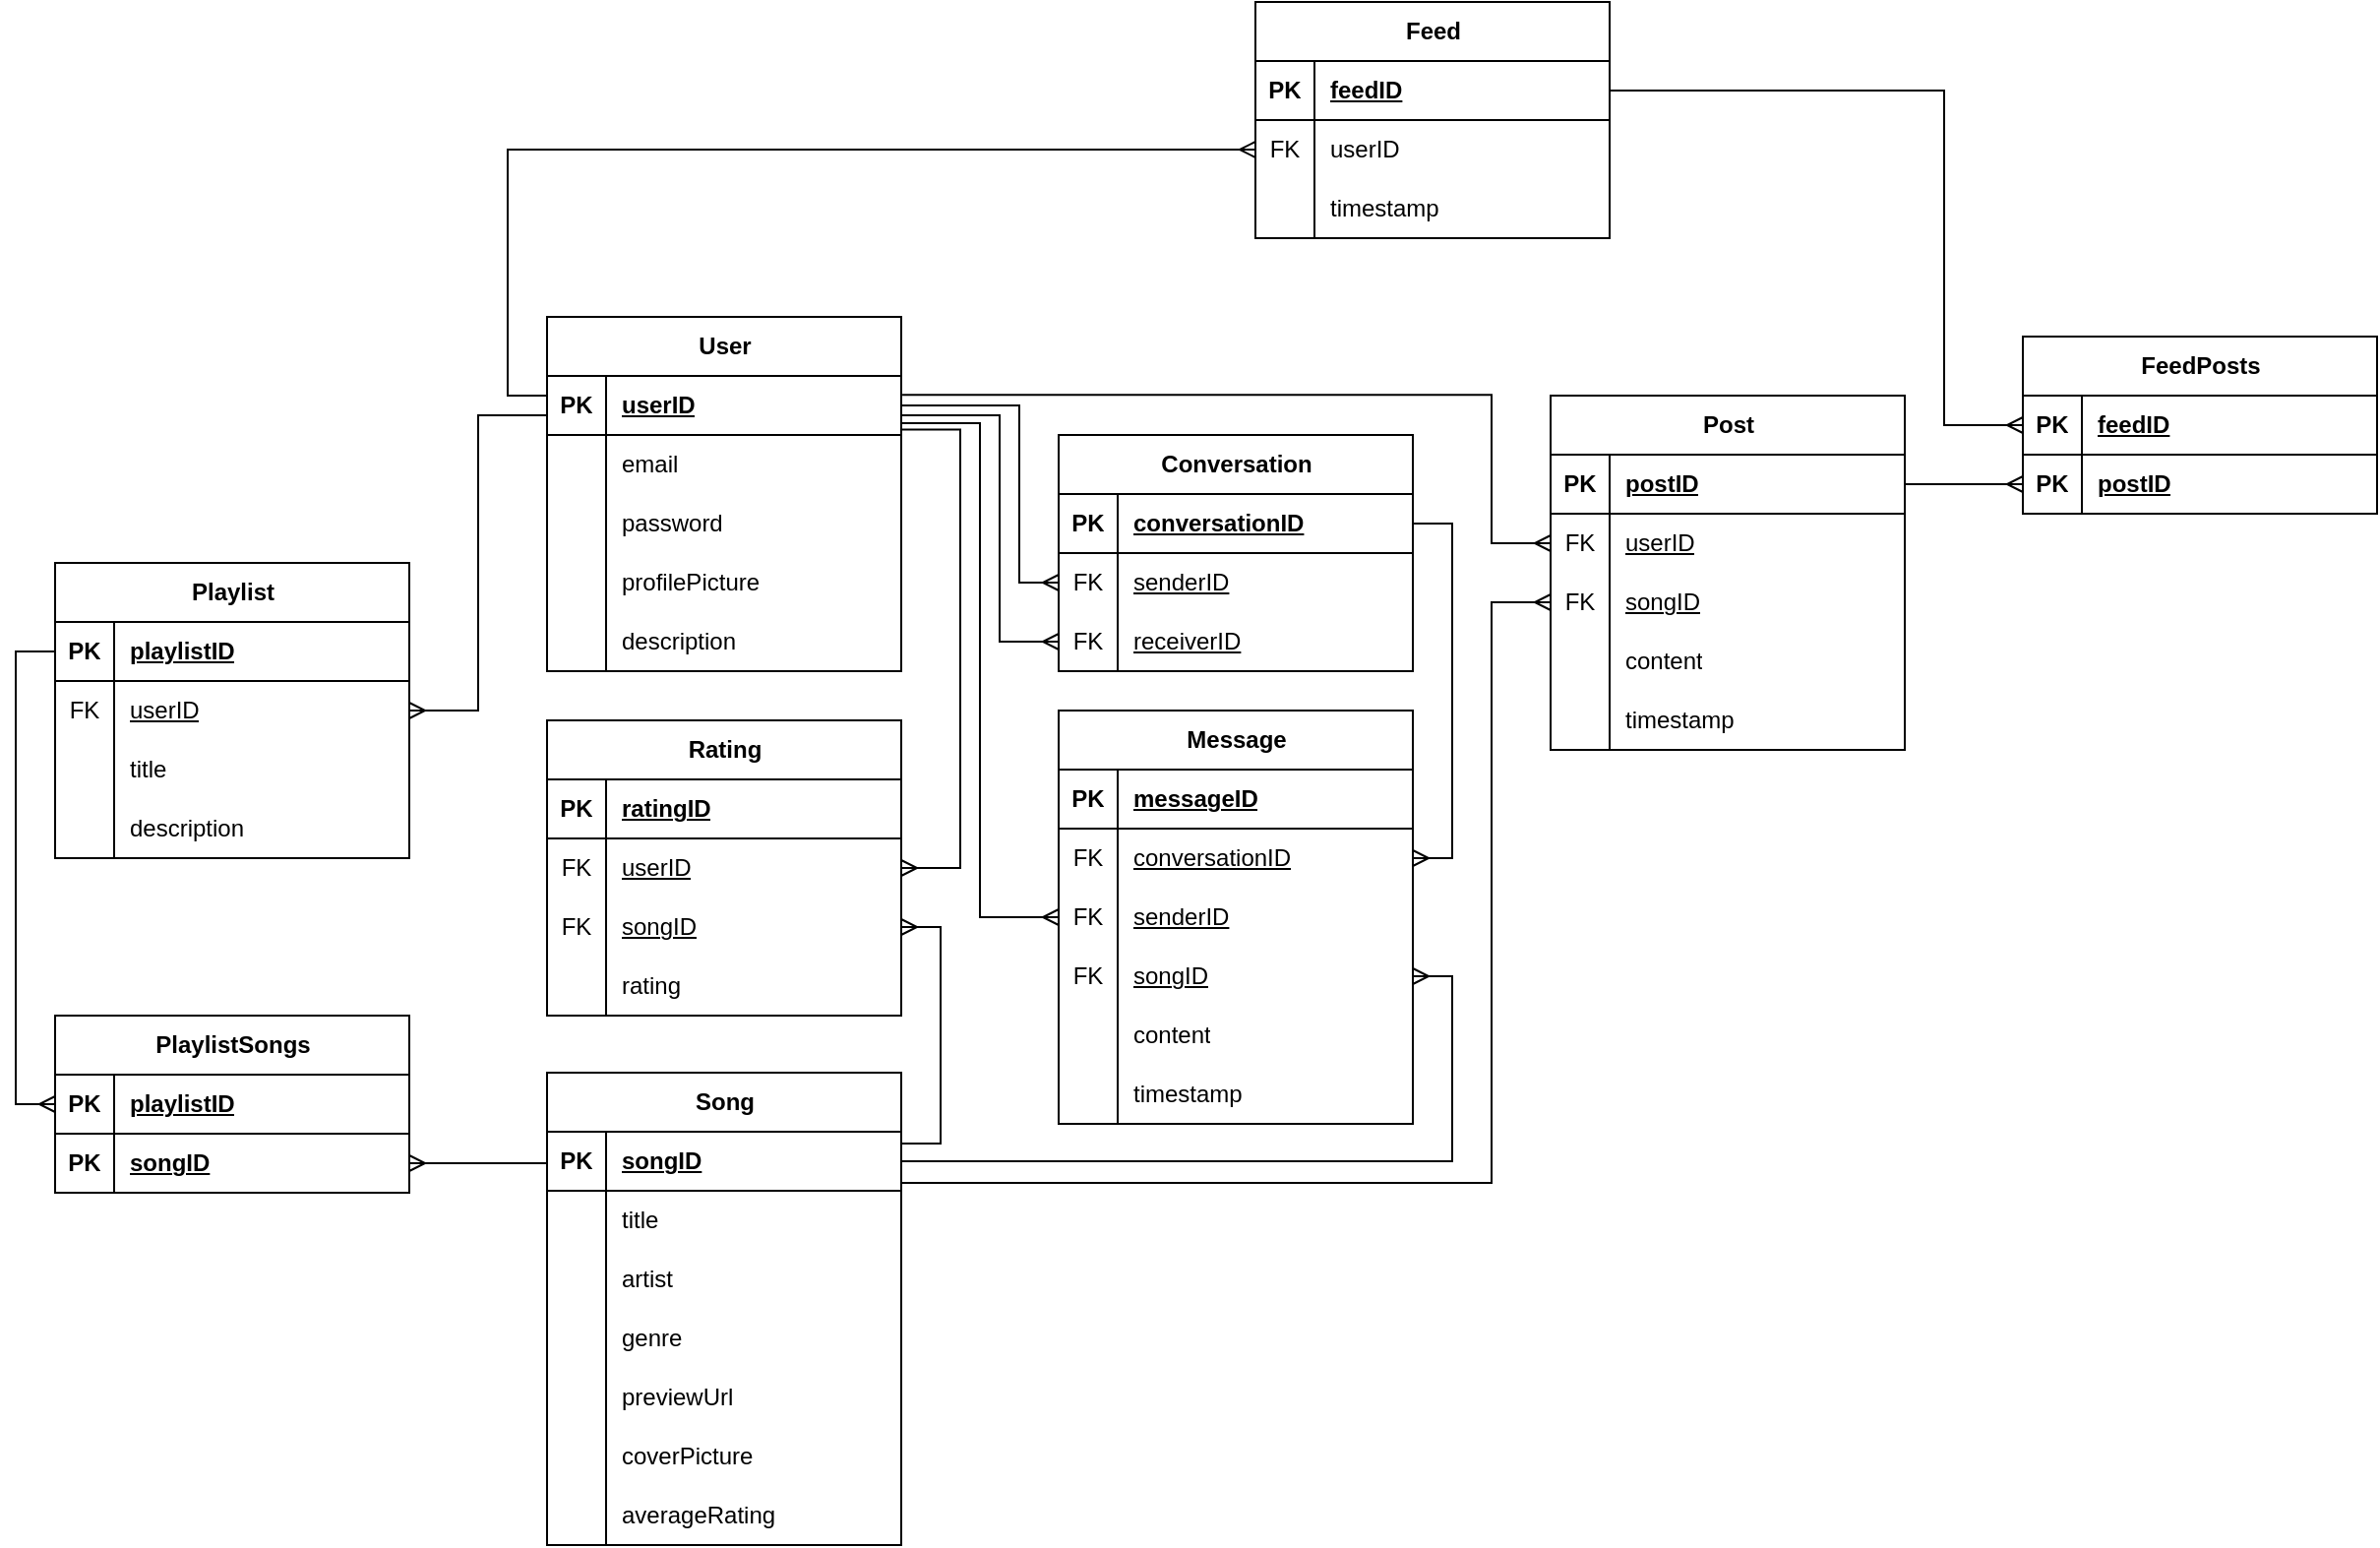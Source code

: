 <mxfile version="24.2.1" type="device">
  <diagram name="Page-1" id="o4tNXzxX4TNL08SmCl93">
    <mxGraphModel dx="1345" dy="673" grid="1" gridSize="10" guides="1" tooltips="1" connect="1" arrows="1" fold="1" page="1" pageScale="1" pageWidth="850" pageHeight="1100" math="0" shadow="0">
      <root>
        <mxCell id="0" />
        <mxCell id="1" parent="0" />
        <mxCell id="e8ItYasATOv-_o5pSSeP-6" value="User" style="shape=table;startSize=30;container=1;collapsible=1;childLayout=tableLayout;fixedRows=1;rowLines=0;fontStyle=1;align=center;resizeLast=1;html=1;" parent="1" vertex="1">
          <mxGeometry x="320" y="230" width="180" height="180" as="geometry" />
        </mxCell>
        <mxCell id="e8ItYasATOv-_o5pSSeP-7" value="" style="shape=tableRow;horizontal=0;startSize=0;swimlaneHead=0;swimlaneBody=0;fillColor=none;collapsible=0;dropTarget=0;points=[[0,0.5],[1,0.5]];portConstraint=eastwest;top=0;left=0;right=0;bottom=1;" parent="e8ItYasATOv-_o5pSSeP-6" vertex="1">
          <mxGeometry y="30" width="180" height="30" as="geometry" />
        </mxCell>
        <mxCell id="e8ItYasATOv-_o5pSSeP-8" value="PK" style="shape=partialRectangle;connectable=0;fillColor=none;top=0;left=0;bottom=0;right=0;fontStyle=1;overflow=hidden;whiteSpace=wrap;html=1;" parent="e8ItYasATOv-_o5pSSeP-7" vertex="1">
          <mxGeometry width="30" height="30" as="geometry">
            <mxRectangle width="30" height="30" as="alternateBounds" />
          </mxGeometry>
        </mxCell>
        <mxCell id="e8ItYasATOv-_o5pSSeP-9" value="userID" style="shape=partialRectangle;connectable=0;fillColor=none;top=0;left=0;bottom=0;right=0;align=left;spacingLeft=6;fontStyle=5;overflow=hidden;whiteSpace=wrap;html=1;" parent="e8ItYasATOv-_o5pSSeP-7" vertex="1">
          <mxGeometry x="30" width="150" height="30" as="geometry">
            <mxRectangle width="150" height="30" as="alternateBounds" />
          </mxGeometry>
        </mxCell>
        <mxCell id="e8ItYasATOv-_o5pSSeP-10" value="" style="shape=tableRow;horizontal=0;startSize=0;swimlaneHead=0;swimlaneBody=0;fillColor=none;collapsible=0;dropTarget=0;points=[[0,0.5],[1,0.5]];portConstraint=eastwest;top=0;left=0;right=0;bottom=0;" parent="e8ItYasATOv-_o5pSSeP-6" vertex="1">
          <mxGeometry y="60" width="180" height="30" as="geometry" />
        </mxCell>
        <mxCell id="e8ItYasATOv-_o5pSSeP-11" value="" style="shape=partialRectangle;connectable=0;fillColor=none;top=0;left=0;bottom=0;right=0;editable=1;overflow=hidden;whiteSpace=wrap;html=1;" parent="e8ItYasATOv-_o5pSSeP-10" vertex="1">
          <mxGeometry width="30" height="30" as="geometry">
            <mxRectangle width="30" height="30" as="alternateBounds" />
          </mxGeometry>
        </mxCell>
        <mxCell id="e8ItYasATOv-_o5pSSeP-12" value="email" style="shape=partialRectangle;connectable=0;fillColor=none;top=0;left=0;bottom=0;right=0;align=left;spacingLeft=6;overflow=hidden;whiteSpace=wrap;html=1;" parent="e8ItYasATOv-_o5pSSeP-10" vertex="1">
          <mxGeometry x="30" width="150" height="30" as="geometry">
            <mxRectangle width="150" height="30" as="alternateBounds" />
          </mxGeometry>
        </mxCell>
        <mxCell id="e8ItYasATOv-_o5pSSeP-13" value="" style="shape=tableRow;horizontal=0;startSize=0;swimlaneHead=0;swimlaneBody=0;fillColor=none;collapsible=0;dropTarget=0;points=[[0,0.5],[1,0.5]];portConstraint=eastwest;top=0;left=0;right=0;bottom=0;" parent="e8ItYasATOv-_o5pSSeP-6" vertex="1">
          <mxGeometry y="90" width="180" height="30" as="geometry" />
        </mxCell>
        <mxCell id="e8ItYasATOv-_o5pSSeP-14" value="" style="shape=partialRectangle;connectable=0;fillColor=none;top=0;left=0;bottom=0;right=0;editable=1;overflow=hidden;whiteSpace=wrap;html=1;" parent="e8ItYasATOv-_o5pSSeP-13" vertex="1">
          <mxGeometry width="30" height="30" as="geometry">
            <mxRectangle width="30" height="30" as="alternateBounds" />
          </mxGeometry>
        </mxCell>
        <mxCell id="e8ItYasATOv-_o5pSSeP-15" value="password" style="shape=partialRectangle;connectable=0;fillColor=none;top=0;left=0;bottom=0;right=0;align=left;spacingLeft=6;overflow=hidden;whiteSpace=wrap;html=1;" parent="e8ItYasATOv-_o5pSSeP-13" vertex="1">
          <mxGeometry x="30" width="150" height="30" as="geometry">
            <mxRectangle width="150" height="30" as="alternateBounds" />
          </mxGeometry>
        </mxCell>
        <mxCell id="e8ItYasATOv-_o5pSSeP-16" value="" style="shape=tableRow;horizontal=0;startSize=0;swimlaneHead=0;swimlaneBody=0;fillColor=none;collapsible=0;dropTarget=0;points=[[0,0.5],[1,0.5]];portConstraint=eastwest;top=0;left=0;right=0;bottom=0;" parent="e8ItYasATOv-_o5pSSeP-6" vertex="1">
          <mxGeometry y="120" width="180" height="30" as="geometry" />
        </mxCell>
        <mxCell id="e8ItYasATOv-_o5pSSeP-17" value="" style="shape=partialRectangle;connectable=0;fillColor=none;top=0;left=0;bottom=0;right=0;editable=1;overflow=hidden;whiteSpace=wrap;html=1;" parent="e8ItYasATOv-_o5pSSeP-16" vertex="1">
          <mxGeometry width="30" height="30" as="geometry">
            <mxRectangle width="30" height="30" as="alternateBounds" />
          </mxGeometry>
        </mxCell>
        <mxCell id="e8ItYasATOv-_o5pSSeP-18" value="profilePicture" style="shape=partialRectangle;connectable=0;fillColor=none;top=0;left=0;bottom=0;right=0;align=left;spacingLeft=6;overflow=hidden;whiteSpace=wrap;html=1;" parent="e8ItYasATOv-_o5pSSeP-16" vertex="1">
          <mxGeometry x="30" width="150" height="30" as="geometry">
            <mxRectangle width="150" height="30" as="alternateBounds" />
          </mxGeometry>
        </mxCell>
        <mxCell id="e8ItYasATOv-_o5pSSeP-21" style="shape=tableRow;horizontal=0;startSize=0;swimlaneHead=0;swimlaneBody=0;fillColor=none;collapsible=0;dropTarget=0;points=[[0,0.5],[1,0.5]];portConstraint=eastwest;top=0;left=0;right=0;bottom=0;" parent="e8ItYasATOv-_o5pSSeP-6" vertex="1">
          <mxGeometry y="150" width="180" height="30" as="geometry" />
        </mxCell>
        <mxCell id="e8ItYasATOv-_o5pSSeP-22" style="shape=partialRectangle;connectable=0;fillColor=none;top=0;left=0;bottom=0;right=0;editable=1;overflow=hidden;whiteSpace=wrap;html=1;" parent="e8ItYasATOv-_o5pSSeP-21" vertex="1">
          <mxGeometry width="30" height="30" as="geometry">
            <mxRectangle width="30" height="30" as="alternateBounds" />
          </mxGeometry>
        </mxCell>
        <mxCell id="e8ItYasATOv-_o5pSSeP-23" value="description" style="shape=partialRectangle;connectable=0;fillColor=none;top=0;left=0;bottom=0;right=0;align=left;spacingLeft=6;overflow=hidden;whiteSpace=wrap;html=1;" parent="e8ItYasATOv-_o5pSSeP-21" vertex="1">
          <mxGeometry x="30" width="150" height="30" as="geometry">
            <mxRectangle width="150" height="30" as="alternateBounds" />
          </mxGeometry>
        </mxCell>
        <mxCell id="e8ItYasATOv-_o5pSSeP-46" value="Post" style="shape=table;startSize=30;container=1;collapsible=1;childLayout=tableLayout;fixedRows=1;rowLines=0;fontStyle=1;align=center;resizeLast=1;html=1;" parent="1" vertex="1">
          <mxGeometry x="830" y="270" width="180" height="180" as="geometry" />
        </mxCell>
        <mxCell id="e8ItYasATOv-_o5pSSeP-47" value="" style="shape=tableRow;horizontal=0;startSize=0;swimlaneHead=0;swimlaneBody=0;fillColor=none;collapsible=0;dropTarget=0;points=[[0,0.5],[1,0.5]];portConstraint=eastwest;top=0;left=0;right=0;bottom=1;" parent="e8ItYasATOv-_o5pSSeP-46" vertex="1">
          <mxGeometry y="30" width="180" height="30" as="geometry" />
        </mxCell>
        <mxCell id="e8ItYasATOv-_o5pSSeP-48" value="PK" style="shape=partialRectangle;connectable=0;fillColor=none;top=0;left=0;bottom=0;right=0;fontStyle=1;overflow=hidden;whiteSpace=wrap;html=1;" parent="e8ItYasATOv-_o5pSSeP-47" vertex="1">
          <mxGeometry width="30" height="30" as="geometry">
            <mxRectangle width="30" height="30" as="alternateBounds" />
          </mxGeometry>
        </mxCell>
        <mxCell id="e8ItYasATOv-_o5pSSeP-49" value="postID" style="shape=partialRectangle;connectable=0;fillColor=none;top=0;left=0;bottom=0;right=0;align=left;spacingLeft=6;fontStyle=5;overflow=hidden;whiteSpace=wrap;html=1;" parent="e8ItYasATOv-_o5pSSeP-47" vertex="1">
          <mxGeometry x="30" width="150" height="30" as="geometry">
            <mxRectangle width="150" height="30" as="alternateBounds" />
          </mxGeometry>
        </mxCell>
        <mxCell id="e8ItYasATOv-_o5pSSeP-50" value="" style="shape=tableRow;horizontal=0;startSize=0;swimlaneHead=0;swimlaneBody=0;fillColor=none;collapsible=0;dropTarget=0;points=[[0,0.5],[1,0.5]];portConstraint=eastwest;top=0;left=0;right=0;bottom=0;" parent="e8ItYasATOv-_o5pSSeP-46" vertex="1">
          <mxGeometry y="60" width="180" height="30" as="geometry" />
        </mxCell>
        <mxCell id="e8ItYasATOv-_o5pSSeP-51" value="FK" style="shape=partialRectangle;connectable=0;fillColor=none;top=0;left=0;bottom=0;right=0;editable=1;overflow=hidden;whiteSpace=wrap;html=1;" parent="e8ItYasATOv-_o5pSSeP-50" vertex="1">
          <mxGeometry width="30" height="30" as="geometry">
            <mxRectangle width="30" height="30" as="alternateBounds" />
          </mxGeometry>
        </mxCell>
        <mxCell id="e8ItYasATOv-_o5pSSeP-52" value="&lt;u&gt;userID&lt;/u&gt;" style="shape=partialRectangle;connectable=0;fillColor=none;top=0;left=0;bottom=0;right=0;align=left;spacingLeft=6;overflow=hidden;whiteSpace=wrap;html=1;" parent="e8ItYasATOv-_o5pSSeP-50" vertex="1">
          <mxGeometry x="30" width="150" height="30" as="geometry">
            <mxRectangle width="150" height="30" as="alternateBounds" />
          </mxGeometry>
        </mxCell>
        <mxCell id="e8ItYasATOv-_o5pSSeP-56" value="" style="shape=tableRow;horizontal=0;startSize=0;swimlaneHead=0;swimlaneBody=0;fillColor=none;collapsible=0;dropTarget=0;points=[[0,0.5],[1,0.5]];portConstraint=eastwest;top=0;left=0;right=0;bottom=0;" parent="e8ItYasATOv-_o5pSSeP-46" vertex="1">
          <mxGeometry y="90" width="180" height="30" as="geometry" />
        </mxCell>
        <mxCell id="e8ItYasATOv-_o5pSSeP-57" value="FK" style="shape=partialRectangle;connectable=0;fillColor=none;top=0;left=0;bottom=0;right=0;editable=1;overflow=hidden;whiteSpace=wrap;html=1;" parent="e8ItYasATOv-_o5pSSeP-56" vertex="1">
          <mxGeometry width="30" height="30" as="geometry">
            <mxRectangle width="30" height="30" as="alternateBounds" />
          </mxGeometry>
        </mxCell>
        <mxCell id="e8ItYasATOv-_o5pSSeP-58" value="&lt;u&gt;songID&lt;/u&gt;" style="shape=partialRectangle;connectable=0;fillColor=none;top=0;left=0;bottom=0;right=0;align=left;spacingLeft=6;overflow=hidden;whiteSpace=wrap;html=1;" parent="e8ItYasATOv-_o5pSSeP-56" vertex="1">
          <mxGeometry x="30" width="150" height="30" as="geometry">
            <mxRectangle width="150" height="30" as="alternateBounds" />
          </mxGeometry>
        </mxCell>
        <mxCell id="e8ItYasATOv-_o5pSSeP-53" value="" style="shape=tableRow;horizontal=0;startSize=0;swimlaneHead=0;swimlaneBody=0;fillColor=none;collapsible=0;dropTarget=0;points=[[0,0.5],[1,0.5]];portConstraint=eastwest;top=0;left=0;right=0;bottom=0;" parent="e8ItYasATOv-_o5pSSeP-46" vertex="1">
          <mxGeometry y="120" width="180" height="30" as="geometry" />
        </mxCell>
        <mxCell id="e8ItYasATOv-_o5pSSeP-54" value="" style="shape=partialRectangle;connectable=0;fillColor=none;top=0;left=0;bottom=0;right=0;editable=1;overflow=hidden;whiteSpace=wrap;html=1;" parent="e8ItYasATOv-_o5pSSeP-53" vertex="1">
          <mxGeometry width="30" height="30" as="geometry">
            <mxRectangle width="30" height="30" as="alternateBounds" />
          </mxGeometry>
        </mxCell>
        <mxCell id="e8ItYasATOv-_o5pSSeP-55" value="content" style="shape=partialRectangle;connectable=0;fillColor=none;top=0;left=0;bottom=0;right=0;align=left;spacingLeft=6;overflow=hidden;whiteSpace=wrap;html=1;" parent="e8ItYasATOv-_o5pSSeP-53" vertex="1">
          <mxGeometry x="30" width="150" height="30" as="geometry">
            <mxRectangle width="150" height="30" as="alternateBounds" />
          </mxGeometry>
        </mxCell>
        <mxCell id="e8ItYasATOv-_o5pSSeP-59" style="shape=tableRow;horizontal=0;startSize=0;swimlaneHead=0;swimlaneBody=0;fillColor=none;collapsible=0;dropTarget=0;points=[[0,0.5],[1,0.5]];portConstraint=eastwest;top=0;left=0;right=0;bottom=0;" parent="e8ItYasATOv-_o5pSSeP-46" vertex="1">
          <mxGeometry y="150" width="180" height="30" as="geometry" />
        </mxCell>
        <mxCell id="e8ItYasATOv-_o5pSSeP-60" style="shape=partialRectangle;connectable=0;fillColor=none;top=0;left=0;bottom=0;right=0;editable=1;overflow=hidden;whiteSpace=wrap;html=1;" parent="e8ItYasATOv-_o5pSSeP-59" vertex="1">
          <mxGeometry width="30" height="30" as="geometry">
            <mxRectangle width="30" height="30" as="alternateBounds" />
          </mxGeometry>
        </mxCell>
        <mxCell id="e8ItYasATOv-_o5pSSeP-61" value="timestamp" style="shape=partialRectangle;connectable=0;fillColor=none;top=0;left=0;bottom=0;right=0;align=left;spacingLeft=6;overflow=hidden;whiteSpace=wrap;html=1;" parent="e8ItYasATOv-_o5pSSeP-59" vertex="1">
          <mxGeometry x="30" width="150" height="30" as="geometry">
            <mxRectangle width="150" height="30" as="alternateBounds" />
          </mxGeometry>
        </mxCell>
        <mxCell id="e8ItYasATOv-_o5pSSeP-65" value="Song" style="shape=table;startSize=30;container=1;collapsible=1;childLayout=tableLayout;fixedRows=1;rowLines=0;fontStyle=1;align=center;resizeLast=1;html=1;" parent="1" vertex="1">
          <mxGeometry x="320" y="614" width="180" height="240" as="geometry" />
        </mxCell>
        <mxCell id="e8ItYasATOv-_o5pSSeP-66" value="" style="shape=tableRow;horizontal=0;startSize=0;swimlaneHead=0;swimlaneBody=0;fillColor=none;collapsible=0;dropTarget=0;points=[[0,0.5],[1,0.5]];portConstraint=eastwest;top=0;left=0;right=0;bottom=1;" parent="e8ItYasATOv-_o5pSSeP-65" vertex="1">
          <mxGeometry y="30" width="180" height="30" as="geometry" />
        </mxCell>
        <mxCell id="e8ItYasATOv-_o5pSSeP-67" value="PK" style="shape=partialRectangle;connectable=0;fillColor=none;top=0;left=0;bottom=0;right=0;fontStyle=1;overflow=hidden;whiteSpace=wrap;html=1;" parent="e8ItYasATOv-_o5pSSeP-66" vertex="1">
          <mxGeometry width="30" height="30" as="geometry">
            <mxRectangle width="30" height="30" as="alternateBounds" />
          </mxGeometry>
        </mxCell>
        <mxCell id="e8ItYasATOv-_o5pSSeP-68" value="songID" style="shape=partialRectangle;connectable=0;fillColor=none;top=0;left=0;bottom=0;right=0;align=left;spacingLeft=6;fontStyle=5;overflow=hidden;whiteSpace=wrap;html=1;" parent="e8ItYasATOv-_o5pSSeP-66" vertex="1">
          <mxGeometry x="30" width="150" height="30" as="geometry">
            <mxRectangle width="150" height="30" as="alternateBounds" />
          </mxGeometry>
        </mxCell>
        <mxCell id="e8ItYasATOv-_o5pSSeP-72" value="" style="shape=tableRow;horizontal=0;startSize=0;swimlaneHead=0;swimlaneBody=0;fillColor=none;collapsible=0;dropTarget=0;points=[[0,0.5],[1,0.5]];portConstraint=eastwest;top=0;left=0;right=0;bottom=0;" parent="e8ItYasATOv-_o5pSSeP-65" vertex="1">
          <mxGeometry y="60" width="180" height="30" as="geometry" />
        </mxCell>
        <mxCell id="e8ItYasATOv-_o5pSSeP-73" value="" style="shape=partialRectangle;connectable=0;fillColor=none;top=0;left=0;bottom=0;right=0;editable=1;overflow=hidden;whiteSpace=wrap;html=1;" parent="e8ItYasATOv-_o5pSSeP-72" vertex="1">
          <mxGeometry width="30" height="30" as="geometry">
            <mxRectangle width="30" height="30" as="alternateBounds" />
          </mxGeometry>
        </mxCell>
        <mxCell id="e8ItYasATOv-_o5pSSeP-74" value="title" style="shape=partialRectangle;connectable=0;fillColor=none;top=0;left=0;bottom=0;right=0;align=left;spacingLeft=6;overflow=hidden;whiteSpace=wrap;html=1;" parent="e8ItYasATOv-_o5pSSeP-72" vertex="1">
          <mxGeometry x="30" width="150" height="30" as="geometry">
            <mxRectangle width="150" height="30" as="alternateBounds" />
          </mxGeometry>
        </mxCell>
        <mxCell id="e8ItYasATOv-_o5pSSeP-75" value="" style="shape=tableRow;horizontal=0;startSize=0;swimlaneHead=0;swimlaneBody=0;fillColor=none;collapsible=0;dropTarget=0;points=[[0,0.5],[1,0.5]];portConstraint=eastwest;top=0;left=0;right=0;bottom=0;" parent="e8ItYasATOv-_o5pSSeP-65" vertex="1">
          <mxGeometry y="90" width="180" height="30" as="geometry" />
        </mxCell>
        <mxCell id="e8ItYasATOv-_o5pSSeP-76" value="" style="shape=partialRectangle;connectable=0;fillColor=none;top=0;left=0;bottom=0;right=0;editable=1;overflow=hidden;whiteSpace=wrap;html=1;" parent="e8ItYasATOv-_o5pSSeP-75" vertex="1">
          <mxGeometry width="30" height="30" as="geometry">
            <mxRectangle width="30" height="30" as="alternateBounds" />
          </mxGeometry>
        </mxCell>
        <mxCell id="e8ItYasATOv-_o5pSSeP-77" value="artist" style="shape=partialRectangle;connectable=0;fillColor=none;top=0;left=0;bottom=0;right=0;align=left;spacingLeft=6;overflow=hidden;whiteSpace=wrap;html=1;" parent="e8ItYasATOv-_o5pSSeP-75" vertex="1">
          <mxGeometry x="30" width="150" height="30" as="geometry">
            <mxRectangle width="150" height="30" as="alternateBounds" />
          </mxGeometry>
        </mxCell>
        <mxCell id="e8ItYasATOv-_o5pSSeP-78" style="shape=tableRow;horizontal=0;startSize=0;swimlaneHead=0;swimlaneBody=0;fillColor=none;collapsible=0;dropTarget=0;points=[[0,0.5],[1,0.5]];portConstraint=eastwest;top=0;left=0;right=0;bottom=0;" parent="e8ItYasATOv-_o5pSSeP-65" vertex="1">
          <mxGeometry y="120" width="180" height="30" as="geometry" />
        </mxCell>
        <mxCell id="e8ItYasATOv-_o5pSSeP-79" style="shape=partialRectangle;connectable=0;fillColor=none;top=0;left=0;bottom=0;right=0;editable=1;overflow=hidden;whiteSpace=wrap;html=1;" parent="e8ItYasATOv-_o5pSSeP-78" vertex="1">
          <mxGeometry width="30" height="30" as="geometry">
            <mxRectangle width="30" height="30" as="alternateBounds" />
          </mxGeometry>
        </mxCell>
        <mxCell id="e8ItYasATOv-_o5pSSeP-80" value="genre" style="shape=partialRectangle;connectable=0;fillColor=none;top=0;left=0;bottom=0;right=0;align=left;spacingLeft=6;overflow=hidden;whiteSpace=wrap;html=1;" parent="e8ItYasATOv-_o5pSSeP-78" vertex="1">
          <mxGeometry x="30" width="150" height="30" as="geometry">
            <mxRectangle width="150" height="30" as="alternateBounds" />
          </mxGeometry>
        </mxCell>
        <mxCell id="e8ItYasATOv-_o5pSSeP-84" style="shape=tableRow;horizontal=0;startSize=0;swimlaneHead=0;swimlaneBody=0;fillColor=none;collapsible=0;dropTarget=0;points=[[0,0.5],[1,0.5]];portConstraint=eastwest;top=0;left=0;right=0;bottom=0;" parent="e8ItYasATOv-_o5pSSeP-65" vertex="1">
          <mxGeometry y="150" width="180" height="30" as="geometry" />
        </mxCell>
        <mxCell id="e8ItYasATOv-_o5pSSeP-85" style="shape=partialRectangle;connectable=0;fillColor=none;top=0;left=0;bottom=0;right=0;editable=1;overflow=hidden;whiteSpace=wrap;html=1;" parent="e8ItYasATOv-_o5pSSeP-84" vertex="1">
          <mxGeometry width="30" height="30" as="geometry">
            <mxRectangle width="30" height="30" as="alternateBounds" />
          </mxGeometry>
        </mxCell>
        <mxCell id="e8ItYasATOv-_o5pSSeP-86" value="previewUrl" style="shape=partialRectangle;connectable=0;fillColor=none;top=0;left=0;bottom=0;right=0;align=left;spacingLeft=6;overflow=hidden;whiteSpace=wrap;html=1;" parent="e8ItYasATOv-_o5pSSeP-84" vertex="1">
          <mxGeometry x="30" width="150" height="30" as="geometry">
            <mxRectangle width="150" height="30" as="alternateBounds" />
          </mxGeometry>
        </mxCell>
        <mxCell id="e8ItYasATOv-_o5pSSeP-81" style="shape=tableRow;horizontal=0;startSize=0;swimlaneHead=0;swimlaneBody=0;fillColor=none;collapsible=0;dropTarget=0;points=[[0,0.5],[1,0.5]];portConstraint=eastwest;top=0;left=0;right=0;bottom=0;" parent="e8ItYasATOv-_o5pSSeP-65" vertex="1">
          <mxGeometry y="180" width="180" height="30" as="geometry" />
        </mxCell>
        <mxCell id="e8ItYasATOv-_o5pSSeP-82" style="shape=partialRectangle;connectable=0;fillColor=none;top=0;left=0;bottom=0;right=0;editable=1;overflow=hidden;whiteSpace=wrap;html=1;" parent="e8ItYasATOv-_o5pSSeP-81" vertex="1">
          <mxGeometry width="30" height="30" as="geometry">
            <mxRectangle width="30" height="30" as="alternateBounds" />
          </mxGeometry>
        </mxCell>
        <mxCell id="e8ItYasATOv-_o5pSSeP-83" value="coverPicture" style="shape=partialRectangle;connectable=0;fillColor=none;top=0;left=0;bottom=0;right=0;align=left;spacingLeft=6;overflow=hidden;whiteSpace=wrap;html=1;" parent="e8ItYasATOv-_o5pSSeP-81" vertex="1">
          <mxGeometry x="30" width="150" height="30" as="geometry">
            <mxRectangle width="150" height="30" as="alternateBounds" />
          </mxGeometry>
        </mxCell>
        <mxCell id="e8ItYasATOv-_o5pSSeP-69" value="" style="shape=tableRow;horizontal=0;startSize=0;swimlaneHead=0;swimlaneBody=0;fillColor=none;collapsible=0;dropTarget=0;points=[[0,0.5],[1,0.5]];portConstraint=eastwest;top=0;left=0;right=0;bottom=0;" parent="e8ItYasATOv-_o5pSSeP-65" vertex="1">
          <mxGeometry y="210" width="180" height="30" as="geometry" />
        </mxCell>
        <mxCell id="e8ItYasATOv-_o5pSSeP-70" value="" style="shape=partialRectangle;connectable=0;fillColor=none;top=0;left=0;bottom=0;right=0;editable=1;overflow=hidden;whiteSpace=wrap;html=1;" parent="e8ItYasATOv-_o5pSSeP-69" vertex="1">
          <mxGeometry width="30" height="30" as="geometry">
            <mxRectangle width="30" height="30" as="alternateBounds" />
          </mxGeometry>
        </mxCell>
        <mxCell id="e8ItYasATOv-_o5pSSeP-71" value="averageRating" style="shape=partialRectangle;connectable=0;fillColor=none;top=0;left=0;bottom=0;right=0;align=left;spacingLeft=6;overflow=hidden;whiteSpace=wrap;html=1;" parent="e8ItYasATOv-_o5pSSeP-69" vertex="1">
          <mxGeometry x="30" width="150" height="30" as="geometry">
            <mxRectangle width="150" height="30" as="alternateBounds" />
          </mxGeometry>
        </mxCell>
        <mxCell id="e8ItYasATOv-_o5pSSeP-87" value="Rating" style="shape=table;startSize=30;container=1;collapsible=1;childLayout=tableLayout;fixedRows=1;rowLines=0;fontStyle=1;align=center;resizeLast=1;html=1;" parent="1" vertex="1">
          <mxGeometry x="320" y="435" width="180" height="150" as="geometry" />
        </mxCell>
        <mxCell id="e8ItYasATOv-_o5pSSeP-88" value="" style="shape=tableRow;horizontal=0;startSize=0;swimlaneHead=0;swimlaneBody=0;fillColor=none;collapsible=0;dropTarget=0;points=[[0,0.5],[1,0.5]];portConstraint=eastwest;top=0;left=0;right=0;bottom=1;" parent="e8ItYasATOv-_o5pSSeP-87" vertex="1">
          <mxGeometry y="30" width="180" height="30" as="geometry" />
        </mxCell>
        <mxCell id="e8ItYasATOv-_o5pSSeP-89" value="PK" style="shape=partialRectangle;connectable=0;fillColor=none;top=0;left=0;bottom=0;right=0;fontStyle=1;overflow=hidden;whiteSpace=wrap;html=1;" parent="e8ItYasATOv-_o5pSSeP-88" vertex="1">
          <mxGeometry width="30" height="30" as="geometry">
            <mxRectangle width="30" height="30" as="alternateBounds" />
          </mxGeometry>
        </mxCell>
        <mxCell id="e8ItYasATOv-_o5pSSeP-90" value="ratingID" style="shape=partialRectangle;connectable=0;fillColor=none;top=0;left=0;bottom=0;right=0;align=left;spacingLeft=6;fontStyle=5;overflow=hidden;whiteSpace=wrap;html=1;" parent="e8ItYasATOv-_o5pSSeP-88" vertex="1">
          <mxGeometry x="30" width="150" height="30" as="geometry">
            <mxRectangle width="150" height="30" as="alternateBounds" />
          </mxGeometry>
        </mxCell>
        <mxCell id="e8ItYasATOv-_o5pSSeP-91" value="" style="shape=tableRow;horizontal=0;startSize=0;swimlaneHead=0;swimlaneBody=0;fillColor=none;collapsible=0;dropTarget=0;points=[[0,0.5],[1,0.5]];portConstraint=eastwest;top=0;left=0;right=0;bottom=0;" parent="e8ItYasATOv-_o5pSSeP-87" vertex="1">
          <mxGeometry y="60" width="180" height="30" as="geometry" />
        </mxCell>
        <mxCell id="e8ItYasATOv-_o5pSSeP-92" value="FK" style="shape=partialRectangle;connectable=0;fillColor=none;top=0;left=0;bottom=0;right=0;editable=1;overflow=hidden;whiteSpace=wrap;html=1;" parent="e8ItYasATOv-_o5pSSeP-91" vertex="1">
          <mxGeometry width="30" height="30" as="geometry">
            <mxRectangle width="30" height="30" as="alternateBounds" />
          </mxGeometry>
        </mxCell>
        <mxCell id="e8ItYasATOv-_o5pSSeP-93" value="&lt;u&gt;userID&lt;/u&gt;" style="shape=partialRectangle;connectable=0;fillColor=none;top=0;left=0;bottom=0;right=0;align=left;spacingLeft=6;overflow=hidden;whiteSpace=wrap;html=1;" parent="e8ItYasATOv-_o5pSSeP-91" vertex="1">
          <mxGeometry x="30" width="150" height="30" as="geometry">
            <mxRectangle width="150" height="30" as="alternateBounds" />
          </mxGeometry>
        </mxCell>
        <mxCell id="e8ItYasATOv-_o5pSSeP-94" value="" style="shape=tableRow;horizontal=0;startSize=0;swimlaneHead=0;swimlaneBody=0;fillColor=none;collapsible=0;dropTarget=0;points=[[0,0.5],[1,0.5]];portConstraint=eastwest;top=0;left=0;right=0;bottom=0;" parent="e8ItYasATOv-_o5pSSeP-87" vertex="1">
          <mxGeometry y="90" width="180" height="30" as="geometry" />
        </mxCell>
        <mxCell id="e8ItYasATOv-_o5pSSeP-95" value="FK" style="shape=partialRectangle;connectable=0;fillColor=none;top=0;left=0;bottom=0;right=0;editable=1;overflow=hidden;whiteSpace=wrap;html=1;" parent="e8ItYasATOv-_o5pSSeP-94" vertex="1">
          <mxGeometry width="30" height="30" as="geometry">
            <mxRectangle width="30" height="30" as="alternateBounds" />
          </mxGeometry>
        </mxCell>
        <mxCell id="e8ItYasATOv-_o5pSSeP-96" value="&lt;u&gt;songID&lt;/u&gt;" style="shape=partialRectangle;connectable=0;fillColor=none;top=0;left=0;bottom=0;right=0;align=left;spacingLeft=6;overflow=hidden;whiteSpace=wrap;html=1;" parent="e8ItYasATOv-_o5pSSeP-94" vertex="1">
          <mxGeometry x="30" width="150" height="30" as="geometry">
            <mxRectangle width="150" height="30" as="alternateBounds" />
          </mxGeometry>
        </mxCell>
        <mxCell id="e8ItYasATOv-_o5pSSeP-97" value="" style="shape=tableRow;horizontal=0;startSize=0;swimlaneHead=0;swimlaneBody=0;fillColor=none;collapsible=0;dropTarget=0;points=[[0,0.5],[1,0.5]];portConstraint=eastwest;top=0;left=0;right=0;bottom=0;" parent="e8ItYasATOv-_o5pSSeP-87" vertex="1">
          <mxGeometry y="120" width="180" height="30" as="geometry" />
        </mxCell>
        <mxCell id="e8ItYasATOv-_o5pSSeP-98" value="" style="shape=partialRectangle;connectable=0;fillColor=none;top=0;left=0;bottom=0;right=0;editable=1;overflow=hidden;whiteSpace=wrap;html=1;" parent="e8ItYasATOv-_o5pSSeP-97" vertex="1">
          <mxGeometry width="30" height="30" as="geometry">
            <mxRectangle width="30" height="30" as="alternateBounds" />
          </mxGeometry>
        </mxCell>
        <mxCell id="e8ItYasATOv-_o5pSSeP-99" value="rating" style="shape=partialRectangle;connectable=0;fillColor=none;top=0;left=0;bottom=0;right=0;align=left;spacingLeft=6;overflow=hidden;whiteSpace=wrap;html=1;" parent="e8ItYasATOv-_o5pSSeP-97" vertex="1">
          <mxGeometry x="30" width="150" height="30" as="geometry">
            <mxRectangle width="150" height="30" as="alternateBounds" />
          </mxGeometry>
        </mxCell>
        <mxCell id="e8ItYasATOv-_o5pSSeP-100" value="Playlist" style="shape=table;startSize=30;container=1;collapsible=1;childLayout=tableLayout;fixedRows=1;rowLines=0;fontStyle=1;align=center;resizeLast=1;html=1;" parent="1" vertex="1">
          <mxGeometry x="70" y="355" width="180" height="150" as="geometry" />
        </mxCell>
        <mxCell id="e8ItYasATOv-_o5pSSeP-101" value="" style="shape=tableRow;horizontal=0;startSize=0;swimlaneHead=0;swimlaneBody=0;fillColor=none;collapsible=0;dropTarget=0;points=[[0,0.5],[1,0.5]];portConstraint=eastwest;top=0;left=0;right=0;bottom=1;" parent="e8ItYasATOv-_o5pSSeP-100" vertex="1">
          <mxGeometry y="30" width="180" height="30" as="geometry" />
        </mxCell>
        <mxCell id="e8ItYasATOv-_o5pSSeP-102" value="PK" style="shape=partialRectangle;connectable=0;fillColor=none;top=0;left=0;bottom=0;right=0;fontStyle=1;overflow=hidden;whiteSpace=wrap;html=1;" parent="e8ItYasATOv-_o5pSSeP-101" vertex="1">
          <mxGeometry width="30" height="30" as="geometry">
            <mxRectangle width="30" height="30" as="alternateBounds" />
          </mxGeometry>
        </mxCell>
        <mxCell id="e8ItYasATOv-_o5pSSeP-103" value="playlistID" style="shape=partialRectangle;connectable=0;fillColor=none;top=0;left=0;bottom=0;right=0;align=left;spacingLeft=6;fontStyle=5;overflow=hidden;whiteSpace=wrap;html=1;" parent="e8ItYasATOv-_o5pSSeP-101" vertex="1">
          <mxGeometry x="30" width="150" height="30" as="geometry">
            <mxRectangle width="150" height="30" as="alternateBounds" />
          </mxGeometry>
        </mxCell>
        <mxCell id="e8ItYasATOv-_o5pSSeP-104" value="" style="shape=tableRow;horizontal=0;startSize=0;swimlaneHead=0;swimlaneBody=0;fillColor=none;collapsible=0;dropTarget=0;points=[[0,0.5],[1,0.5]];portConstraint=eastwest;top=0;left=0;right=0;bottom=0;" parent="e8ItYasATOv-_o5pSSeP-100" vertex="1">
          <mxGeometry y="60" width="180" height="30" as="geometry" />
        </mxCell>
        <mxCell id="e8ItYasATOv-_o5pSSeP-105" value="FK" style="shape=partialRectangle;connectable=0;fillColor=none;top=0;left=0;bottom=0;right=0;editable=1;overflow=hidden;whiteSpace=wrap;html=1;" parent="e8ItYasATOv-_o5pSSeP-104" vertex="1">
          <mxGeometry width="30" height="30" as="geometry">
            <mxRectangle width="30" height="30" as="alternateBounds" />
          </mxGeometry>
        </mxCell>
        <mxCell id="e8ItYasATOv-_o5pSSeP-106" value="&lt;u&gt;userID&lt;/u&gt;" style="shape=partialRectangle;connectable=0;fillColor=none;top=0;left=0;bottom=0;right=0;align=left;spacingLeft=6;overflow=hidden;whiteSpace=wrap;html=1;" parent="e8ItYasATOv-_o5pSSeP-104" vertex="1">
          <mxGeometry x="30" width="150" height="30" as="geometry">
            <mxRectangle width="150" height="30" as="alternateBounds" />
          </mxGeometry>
        </mxCell>
        <mxCell id="e8ItYasATOv-_o5pSSeP-107" value="" style="shape=tableRow;horizontal=0;startSize=0;swimlaneHead=0;swimlaneBody=0;fillColor=none;collapsible=0;dropTarget=0;points=[[0,0.5],[1,0.5]];portConstraint=eastwest;top=0;left=0;right=0;bottom=0;" parent="e8ItYasATOv-_o5pSSeP-100" vertex="1">
          <mxGeometry y="90" width="180" height="30" as="geometry" />
        </mxCell>
        <mxCell id="e8ItYasATOv-_o5pSSeP-108" value="" style="shape=partialRectangle;connectable=0;fillColor=none;top=0;left=0;bottom=0;right=0;editable=1;overflow=hidden;whiteSpace=wrap;html=1;" parent="e8ItYasATOv-_o5pSSeP-107" vertex="1">
          <mxGeometry width="30" height="30" as="geometry">
            <mxRectangle width="30" height="30" as="alternateBounds" />
          </mxGeometry>
        </mxCell>
        <mxCell id="e8ItYasATOv-_o5pSSeP-109" value="title" style="shape=partialRectangle;connectable=0;fillColor=none;top=0;left=0;bottom=0;right=0;align=left;spacingLeft=6;overflow=hidden;whiteSpace=wrap;html=1;" parent="e8ItYasATOv-_o5pSSeP-107" vertex="1">
          <mxGeometry x="30" width="150" height="30" as="geometry">
            <mxRectangle width="150" height="30" as="alternateBounds" />
          </mxGeometry>
        </mxCell>
        <mxCell id="e8ItYasATOv-_o5pSSeP-110" value="" style="shape=tableRow;horizontal=0;startSize=0;swimlaneHead=0;swimlaneBody=0;fillColor=none;collapsible=0;dropTarget=0;points=[[0,0.5],[1,0.5]];portConstraint=eastwest;top=0;left=0;right=0;bottom=0;" parent="e8ItYasATOv-_o5pSSeP-100" vertex="1">
          <mxGeometry y="120" width="180" height="30" as="geometry" />
        </mxCell>
        <mxCell id="e8ItYasATOv-_o5pSSeP-111" value="" style="shape=partialRectangle;connectable=0;fillColor=none;top=0;left=0;bottom=0;right=0;editable=1;overflow=hidden;whiteSpace=wrap;html=1;" parent="e8ItYasATOv-_o5pSSeP-110" vertex="1">
          <mxGeometry width="30" height="30" as="geometry">
            <mxRectangle width="30" height="30" as="alternateBounds" />
          </mxGeometry>
        </mxCell>
        <mxCell id="e8ItYasATOv-_o5pSSeP-112" value="description" style="shape=partialRectangle;connectable=0;fillColor=none;top=0;left=0;bottom=0;right=0;align=left;spacingLeft=6;overflow=hidden;whiteSpace=wrap;html=1;" parent="e8ItYasATOv-_o5pSSeP-110" vertex="1">
          <mxGeometry x="30" width="150" height="30" as="geometry">
            <mxRectangle width="150" height="30" as="alternateBounds" />
          </mxGeometry>
        </mxCell>
        <mxCell id="e8ItYasATOv-_o5pSSeP-128" style="edgeStyle=orthogonalEdgeStyle;rounded=0;orthogonalLoop=1;jettySize=auto;html=1;exitX=0;exitY=0.5;exitDx=0;exitDy=0;entryX=0;entryY=0.5;entryDx=0;entryDy=0;endArrow=none;endFill=0;startArrow=ERmany;startFill=0;" parent="1" source="e8ItYasATOv-_o5pSSeP-116" target="e8ItYasATOv-_o5pSSeP-101" edge="1">
          <mxGeometry relative="1" as="geometry">
            <Array as="points">
              <mxPoint x="50" y="630" />
              <mxPoint x="50" y="400" />
            </Array>
          </mxGeometry>
        </mxCell>
        <mxCell id="e8ItYasATOv-_o5pSSeP-115" value="PlaylistSongs" style="shape=table;startSize=30;container=1;collapsible=1;childLayout=tableLayout;fixedRows=1;rowLines=0;fontStyle=1;align=center;resizeLast=1;html=1;" parent="1" vertex="1">
          <mxGeometry x="70" y="585" width="180" height="90" as="geometry" />
        </mxCell>
        <mxCell id="e8ItYasATOv-_o5pSSeP-116" value="" style="shape=tableRow;horizontal=0;startSize=0;swimlaneHead=0;swimlaneBody=0;fillColor=none;collapsible=0;dropTarget=0;points=[[0,0.5],[1,0.5]];portConstraint=eastwest;top=0;left=0;right=0;bottom=1;" parent="e8ItYasATOv-_o5pSSeP-115" vertex="1">
          <mxGeometry y="30" width="180" height="30" as="geometry" />
        </mxCell>
        <mxCell id="e8ItYasATOv-_o5pSSeP-117" value="PK" style="shape=partialRectangle;connectable=0;fillColor=none;top=0;left=0;bottom=0;right=0;fontStyle=1;overflow=hidden;whiteSpace=wrap;html=1;" parent="e8ItYasATOv-_o5pSSeP-116" vertex="1">
          <mxGeometry width="30" height="30" as="geometry">
            <mxRectangle width="30" height="30" as="alternateBounds" />
          </mxGeometry>
        </mxCell>
        <mxCell id="e8ItYasATOv-_o5pSSeP-118" value="playlistID" style="shape=partialRectangle;connectable=0;fillColor=none;top=0;left=0;bottom=0;right=0;align=left;spacingLeft=6;fontStyle=5;overflow=hidden;whiteSpace=wrap;html=1;" parent="e8ItYasATOv-_o5pSSeP-116" vertex="1">
          <mxGeometry x="30" width="150" height="30" as="geometry">
            <mxRectangle width="150" height="30" as="alternateBounds" />
          </mxGeometry>
        </mxCell>
        <mxCell id="e8ItYasATOv-_o5pSSeP-119" value="" style="shape=tableRow;horizontal=0;startSize=0;swimlaneHead=0;swimlaneBody=0;fillColor=none;collapsible=0;dropTarget=0;points=[[0,0.5],[1,0.5]];portConstraint=eastwest;top=0;left=0;right=0;bottom=0;" parent="e8ItYasATOv-_o5pSSeP-115" vertex="1">
          <mxGeometry y="60" width="180" height="30" as="geometry" />
        </mxCell>
        <mxCell id="e8ItYasATOv-_o5pSSeP-120" value="&lt;b&gt;PK&lt;/b&gt;" style="shape=partialRectangle;connectable=0;fillColor=none;top=0;left=0;bottom=0;right=0;editable=1;overflow=hidden;whiteSpace=wrap;html=1;" parent="e8ItYasATOv-_o5pSSeP-119" vertex="1">
          <mxGeometry width="30" height="30" as="geometry">
            <mxRectangle width="30" height="30" as="alternateBounds" />
          </mxGeometry>
        </mxCell>
        <mxCell id="e8ItYasATOv-_o5pSSeP-121" value="&lt;b&gt;&lt;u&gt;songID&lt;/u&gt;&lt;/b&gt;" style="shape=partialRectangle;connectable=0;fillColor=none;top=0;left=0;bottom=0;right=0;align=left;spacingLeft=6;overflow=hidden;whiteSpace=wrap;html=1;" parent="e8ItYasATOv-_o5pSSeP-119" vertex="1">
          <mxGeometry x="30" width="150" height="30" as="geometry">
            <mxRectangle width="150" height="30" as="alternateBounds" />
          </mxGeometry>
        </mxCell>
        <mxCell id="e8ItYasATOv-_o5pSSeP-129" style="edgeStyle=orthogonalEdgeStyle;rounded=0;orthogonalLoop=1;jettySize=auto;html=1;exitX=1;exitY=0.5;exitDx=0;exitDy=0;entryX=0;entryY=0.5;entryDx=0;entryDy=0;endArrow=none;endFill=0;startArrow=ERmany;startFill=0;" parent="1" source="e8ItYasATOv-_o5pSSeP-119" target="e8ItYasATOv-_o5pSSeP-66" edge="1">
          <mxGeometry relative="1" as="geometry">
            <Array as="points">
              <mxPoint x="320" y="660" />
            </Array>
          </mxGeometry>
        </mxCell>
        <mxCell id="e8ItYasATOv-_o5pSSeP-132" style="edgeStyle=orthogonalEdgeStyle;rounded=0;orthogonalLoop=1;jettySize=auto;html=1;exitX=0.997;exitY=-0.09;exitDx=0;exitDy=0;entryX=1;entryY=0.5;entryDx=0;entryDy=0;endArrow=ERmany;endFill=0;exitPerimeter=0;" parent="1" edge="1" target="e8ItYasATOv-_o5pSSeP-91" source="e8ItYasATOv-_o5pSSeP-10">
          <mxGeometry relative="1" as="geometry">
            <mxPoint x="500.0" y="270" as="sourcePoint" />
            <mxPoint x="580" y="560" as="targetPoint" />
            <Array as="points">
              <mxPoint x="530" y="287" />
              <mxPoint x="530" y="510" />
            </Array>
          </mxGeometry>
        </mxCell>
        <mxCell id="e8ItYasATOv-_o5pSSeP-133" style="edgeStyle=orthogonalEdgeStyle;rounded=0;orthogonalLoop=1;jettySize=auto;html=1;exitX=0;exitY=0.5;exitDx=0;exitDy=0;entryX=1;entryY=0.5;entryDx=0;entryDy=0;endArrow=ERmany;endFill=0;" parent="1" source="e8ItYasATOv-_o5pSSeP-7" target="e8ItYasATOv-_o5pSSeP-104" edge="1">
          <mxGeometry relative="1" as="geometry">
            <Array as="points">
              <mxPoint x="320" y="280" />
              <mxPoint x="285" y="280" />
              <mxPoint x="285" y="430" />
            </Array>
          </mxGeometry>
        </mxCell>
        <mxCell id="e8ItYasATOv-_o5pSSeP-136" style="edgeStyle=orthogonalEdgeStyle;rounded=0;orthogonalLoop=1;jettySize=auto;html=1;entryX=0;entryY=0.5;entryDx=0;entryDy=0;endArrow=ERmany;endFill=0;" parent="1" target="e8ItYasATOv-_o5pSSeP-199" edge="1">
          <mxGeometry relative="1" as="geometry">
            <Array as="points">
              <mxPoint x="500" y="284" />
              <mxPoint x="540" y="284" />
              <mxPoint x="540" y="535" />
            </Array>
            <mxPoint x="500" y="290" as="sourcePoint" />
            <mxPoint x="560" y="529" as="targetPoint" />
          </mxGeometry>
        </mxCell>
        <mxCell id="e8ItYasATOv-_o5pSSeP-137" style="edgeStyle=orthogonalEdgeStyle;rounded=0;orthogonalLoop=1;jettySize=auto;html=1;exitX=1;exitY=0.5;exitDx=0;exitDy=0;entryX=0;entryY=0.5;entryDx=0;entryDy=0;endArrow=ERmany;endFill=0;" parent="1" edge="1" target="e8ItYasATOv-_o5pSSeP-56" source="e8ItYasATOv-_o5pSSeP-66">
          <mxGeometry relative="1" as="geometry">
            <mxPoint x="500.0" y="588" as="sourcePoint" />
            <mxPoint x="760" y="373" as="targetPoint" />
            <Array as="points">
              <mxPoint x="500" y="670" />
              <mxPoint x="800" y="670" />
              <mxPoint x="800" y="375" />
            </Array>
          </mxGeometry>
        </mxCell>
        <mxCell id="e8ItYasATOv-_o5pSSeP-141" value="Feed" style="shape=table;startSize=30;container=1;collapsible=1;childLayout=tableLayout;fixedRows=1;rowLines=0;fontStyle=1;align=center;resizeLast=1;html=1;" parent="1" vertex="1">
          <mxGeometry x="680" y="70" width="180" height="120" as="geometry" />
        </mxCell>
        <mxCell id="e8ItYasATOv-_o5pSSeP-142" value="" style="shape=tableRow;horizontal=0;startSize=0;swimlaneHead=0;swimlaneBody=0;fillColor=none;collapsible=0;dropTarget=0;points=[[0,0.5],[1,0.5]];portConstraint=eastwest;top=0;left=0;right=0;bottom=1;" parent="e8ItYasATOv-_o5pSSeP-141" vertex="1">
          <mxGeometry y="30" width="180" height="30" as="geometry" />
        </mxCell>
        <mxCell id="e8ItYasATOv-_o5pSSeP-143" value="PK" style="shape=partialRectangle;connectable=0;fillColor=none;top=0;left=0;bottom=0;right=0;fontStyle=1;overflow=hidden;whiteSpace=wrap;html=1;" parent="e8ItYasATOv-_o5pSSeP-142" vertex="1">
          <mxGeometry width="30" height="30" as="geometry">
            <mxRectangle width="30" height="30" as="alternateBounds" />
          </mxGeometry>
        </mxCell>
        <mxCell id="e8ItYasATOv-_o5pSSeP-144" value="feedID" style="shape=partialRectangle;connectable=0;fillColor=none;top=0;left=0;bottom=0;right=0;align=left;spacingLeft=6;fontStyle=5;overflow=hidden;whiteSpace=wrap;html=1;" parent="e8ItYasATOv-_o5pSSeP-142" vertex="1">
          <mxGeometry x="30" width="150" height="30" as="geometry">
            <mxRectangle width="150" height="30" as="alternateBounds" />
          </mxGeometry>
        </mxCell>
        <mxCell id="e8ItYasATOv-_o5pSSeP-176" style="shape=tableRow;horizontal=0;startSize=0;swimlaneHead=0;swimlaneBody=0;fillColor=none;collapsible=0;dropTarget=0;points=[[0,0.5],[1,0.5]];portConstraint=eastwest;top=0;left=0;right=0;bottom=0;" parent="e8ItYasATOv-_o5pSSeP-141" vertex="1">
          <mxGeometry y="60" width="180" height="30" as="geometry" />
        </mxCell>
        <mxCell id="e8ItYasATOv-_o5pSSeP-177" value="FK" style="shape=partialRectangle;connectable=0;fillColor=none;top=0;left=0;bottom=0;right=0;editable=1;overflow=hidden;whiteSpace=wrap;html=1;" parent="e8ItYasATOv-_o5pSSeP-176" vertex="1">
          <mxGeometry width="30" height="30" as="geometry">
            <mxRectangle width="30" height="30" as="alternateBounds" />
          </mxGeometry>
        </mxCell>
        <mxCell id="e8ItYasATOv-_o5pSSeP-178" value="userID" style="shape=partialRectangle;connectable=0;fillColor=none;top=0;left=0;bottom=0;right=0;align=left;spacingLeft=6;overflow=hidden;whiteSpace=wrap;html=1;" parent="e8ItYasATOv-_o5pSSeP-176" vertex="1">
          <mxGeometry x="30" width="150" height="30" as="geometry">
            <mxRectangle width="150" height="30" as="alternateBounds" />
          </mxGeometry>
        </mxCell>
        <mxCell id="e8ItYasATOv-_o5pSSeP-145" value="" style="shape=tableRow;horizontal=0;startSize=0;swimlaneHead=0;swimlaneBody=0;fillColor=none;collapsible=0;dropTarget=0;points=[[0,0.5],[1,0.5]];portConstraint=eastwest;top=0;left=0;right=0;bottom=0;" parent="e8ItYasATOv-_o5pSSeP-141" vertex="1">
          <mxGeometry y="90" width="180" height="30" as="geometry" />
        </mxCell>
        <mxCell id="e8ItYasATOv-_o5pSSeP-146" value="" style="shape=partialRectangle;connectable=0;fillColor=none;top=0;left=0;bottom=0;right=0;editable=1;overflow=hidden;whiteSpace=wrap;html=1;" parent="e8ItYasATOv-_o5pSSeP-145" vertex="1">
          <mxGeometry width="30" height="30" as="geometry">
            <mxRectangle width="30" height="30" as="alternateBounds" />
          </mxGeometry>
        </mxCell>
        <mxCell id="e8ItYasATOv-_o5pSSeP-147" value="timestamp" style="shape=partialRectangle;connectable=0;fillColor=none;top=0;left=0;bottom=0;right=0;align=left;spacingLeft=6;overflow=hidden;whiteSpace=wrap;html=1;" parent="e8ItYasATOv-_o5pSSeP-145" vertex="1">
          <mxGeometry x="30" width="150" height="30" as="geometry">
            <mxRectangle width="150" height="30" as="alternateBounds" />
          </mxGeometry>
        </mxCell>
        <mxCell id="e8ItYasATOv-_o5pSSeP-161" value="FeedPosts" style="shape=table;startSize=30;container=1;collapsible=1;childLayout=tableLayout;fixedRows=1;rowLines=0;fontStyle=1;align=center;resizeLast=1;html=1;" parent="1" vertex="1">
          <mxGeometry x="1070" y="240" width="180" height="90" as="geometry" />
        </mxCell>
        <mxCell id="e8ItYasATOv-_o5pSSeP-162" value="" style="shape=tableRow;horizontal=0;startSize=0;swimlaneHead=0;swimlaneBody=0;fillColor=none;collapsible=0;dropTarget=0;points=[[0,0.5],[1,0.5]];portConstraint=eastwest;top=0;left=0;right=0;bottom=1;" parent="e8ItYasATOv-_o5pSSeP-161" vertex="1">
          <mxGeometry y="30" width="180" height="30" as="geometry" />
        </mxCell>
        <mxCell id="e8ItYasATOv-_o5pSSeP-163" value="PK" style="shape=partialRectangle;connectable=0;fillColor=none;top=0;left=0;bottom=0;right=0;fontStyle=1;overflow=hidden;whiteSpace=wrap;html=1;" parent="e8ItYasATOv-_o5pSSeP-162" vertex="1">
          <mxGeometry width="30" height="30" as="geometry">
            <mxRectangle width="30" height="30" as="alternateBounds" />
          </mxGeometry>
        </mxCell>
        <mxCell id="e8ItYasATOv-_o5pSSeP-164" value="feedID" style="shape=partialRectangle;connectable=0;fillColor=none;top=0;left=0;bottom=0;right=0;align=left;spacingLeft=6;fontStyle=5;overflow=hidden;whiteSpace=wrap;html=1;" parent="e8ItYasATOv-_o5pSSeP-162" vertex="1">
          <mxGeometry x="30" width="150" height="30" as="geometry">
            <mxRectangle width="150" height="30" as="alternateBounds" />
          </mxGeometry>
        </mxCell>
        <mxCell id="e8ItYasATOv-_o5pSSeP-165" value="" style="shape=tableRow;horizontal=0;startSize=0;swimlaneHead=0;swimlaneBody=0;fillColor=none;collapsible=0;dropTarget=0;points=[[0,0.5],[1,0.5]];portConstraint=eastwest;top=0;left=0;right=0;bottom=0;" parent="e8ItYasATOv-_o5pSSeP-161" vertex="1">
          <mxGeometry y="60" width="180" height="30" as="geometry" />
        </mxCell>
        <mxCell id="e8ItYasATOv-_o5pSSeP-166" value="&lt;b&gt;PK&lt;/b&gt;" style="shape=partialRectangle;connectable=0;fillColor=none;top=0;left=0;bottom=0;right=0;editable=1;overflow=hidden;whiteSpace=wrap;html=1;" parent="e8ItYasATOv-_o5pSSeP-165" vertex="1">
          <mxGeometry width="30" height="30" as="geometry">
            <mxRectangle width="30" height="30" as="alternateBounds" />
          </mxGeometry>
        </mxCell>
        <mxCell id="e8ItYasATOv-_o5pSSeP-167" value="&lt;u&gt;&lt;b&gt;postID&lt;/b&gt;&lt;/u&gt;" style="shape=partialRectangle;connectable=0;fillColor=none;top=0;left=0;bottom=0;right=0;align=left;spacingLeft=6;overflow=hidden;whiteSpace=wrap;html=1;" parent="e8ItYasATOv-_o5pSSeP-165" vertex="1">
          <mxGeometry x="30" width="150" height="30" as="geometry">
            <mxRectangle width="150" height="30" as="alternateBounds" />
          </mxGeometry>
        </mxCell>
        <mxCell id="e8ItYasATOv-_o5pSSeP-170" style="edgeStyle=orthogonalEdgeStyle;rounded=0;orthogonalLoop=1;jettySize=auto;html=1;exitX=0;exitY=0.5;exitDx=0;exitDy=0;entryX=1;entryY=0.5;entryDx=0;entryDy=0;endArrow=none;endFill=0;startArrow=ERmany;startFill=0;" parent="1" source="e8ItYasATOv-_o5pSSeP-165" target="e8ItYasATOv-_o5pSSeP-47" edge="1">
          <mxGeometry relative="1" as="geometry" />
        </mxCell>
        <mxCell id="e8ItYasATOv-_o5pSSeP-172" style="edgeStyle=orthogonalEdgeStyle;rounded=0;orthogonalLoop=1;jettySize=auto;html=1;exitX=0;exitY=0.5;exitDx=0;exitDy=0;entryX=0;entryY=0.5;entryDx=0;entryDy=0;endArrow=ERmany;endFill=0;" parent="1" source="e8ItYasATOv-_o5pSSeP-7" target="e8ItYasATOv-_o5pSSeP-176" edge="1">
          <mxGeometry relative="1" as="geometry">
            <Array as="points">
              <mxPoint x="320" y="270" />
              <mxPoint x="300" y="270" />
              <mxPoint x="300" y="145" />
            </Array>
          </mxGeometry>
        </mxCell>
        <mxCell id="e8ItYasATOv-_o5pSSeP-182" value="Conversation" style="shape=table;startSize=30;container=1;collapsible=1;childLayout=tableLayout;fixedRows=1;rowLines=0;fontStyle=1;align=center;resizeLast=1;html=1;" parent="1" vertex="1">
          <mxGeometry x="580" y="290" width="180" height="120" as="geometry" />
        </mxCell>
        <mxCell id="e8ItYasATOv-_o5pSSeP-183" value="" style="shape=tableRow;horizontal=0;startSize=0;swimlaneHead=0;swimlaneBody=0;fillColor=none;collapsible=0;dropTarget=0;points=[[0,0.5],[1,0.5]];portConstraint=eastwest;top=0;left=0;right=0;bottom=1;" parent="e8ItYasATOv-_o5pSSeP-182" vertex="1">
          <mxGeometry y="30" width="180" height="30" as="geometry" />
        </mxCell>
        <mxCell id="e8ItYasATOv-_o5pSSeP-184" value="PK" style="shape=partialRectangle;connectable=0;fillColor=none;top=0;left=0;bottom=0;right=0;fontStyle=1;overflow=hidden;whiteSpace=wrap;html=1;" parent="e8ItYasATOv-_o5pSSeP-183" vertex="1">
          <mxGeometry width="30" height="30" as="geometry">
            <mxRectangle width="30" height="30" as="alternateBounds" />
          </mxGeometry>
        </mxCell>
        <mxCell id="e8ItYasATOv-_o5pSSeP-185" value="conversationID" style="shape=partialRectangle;connectable=0;fillColor=none;top=0;left=0;bottom=0;right=0;align=left;spacingLeft=6;fontStyle=5;overflow=hidden;whiteSpace=wrap;html=1;" parent="e8ItYasATOv-_o5pSSeP-183" vertex="1">
          <mxGeometry x="30" width="150" height="30" as="geometry">
            <mxRectangle width="150" height="30" as="alternateBounds" />
          </mxGeometry>
        </mxCell>
        <mxCell id="e8ItYasATOv-_o5pSSeP-186" value="" style="shape=tableRow;horizontal=0;startSize=0;swimlaneHead=0;swimlaneBody=0;fillColor=none;collapsible=0;dropTarget=0;points=[[0,0.5],[1,0.5]];portConstraint=eastwest;top=0;left=0;right=0;bottom=0;" parent="e8ItYasATOv-_o5pSSeP-182" vertex="1">
          <mxGeometry y="60" width="180" height="30" as="geometry" />
        </mxCell>
        <mxCell id="e8ItYasATOv-_o5pSSeP-187" value="FK" style="shape=partialRectangle;connectable=0;fillColor=none;top=0;left=0;bottom=0;right=0;editable=1;overflow=hidden;whiteSpace=wrap;html=1;" parent="e8ItYasATOv-_o5pSSeP-186" vertex="1">
          <mxGeometry width="30" height="30" as="geometry">
            <mxRectangle width="30" height="30" as="alternateBounds" />
          </mxGeometry>
        </mxCell>
        <mxCell id="e8ItYasATOv-_o5pSSeP-188" value="&lt;u&gt;senderID&lt;/u&gt;" style="shape=partialRectangle;connectable=0;fillColor=none;top=0;left=0;bottom=0;right=0;align=left;spacingLeft=6;overflow=hidden;whiteSpace=wrap;html=1;" parent="e8ItYasATOv-_o5pSSeP-186" vertex="1">
          <mxGeometry x="30" width="150" height="30" as="geometry">
            <mxRectangle width="150" height="30" as="alternateBounds" />
          </mxGeometry>
        </mxCell>
        <mxCell id="e8ItYasATOv-_o5pSSeP-189" value="" style="shape=tableRow;horizontal=0;startSize=0;swimlaneHead=0;swimlaneBody=0;fillColor=none;collapsible=0;dropTarget=0;points=[[0,0.5],[1,0.5]];portConstraint=eastwest;top=0;left=0;right=0;bottom=0;" parent="e8ItYasATOv-_o5pSSeP-182" vertex="1">
          <mxGeometry y="90" width="180" height="30" as="geometry" />
        </mxCell>
        <mxCell id="e8ItYasATOv-_o5pSSeP-190" value="FK" style="shape=partialRectangle;connectable=0;fillColor=none;top=0;left=0;bottom=0;right=0;editable=1;overflow=hidden;whiteSpace=wrap;html=1;" parent="e8ItYasATOv-_o5pSSeP-189" vertex="1">
          <mxGeometry width="30" height="30" as="geometry">
            <mxRectangle width="30" height="30" as="alternateBounds" />
          </mxGeometry>
        </mxCell>
        <mxCell id="e8ItYasATOv-_o5pSSeP-191" value="&lt;u&gt;receiverID&lt;/u&gt;" style="shape=partialRectangle;connectable=0;fillColor=none;top=0;left=0;bottom=0;right=0;align=left;spacingLeft=6;overflow=hidden;whiteSpace=wrap;html=1;" parent="e8ItYasATOv-_o5pSSeP-189" vertex="1">
          <mxGeometry x="30" width="150" height="30" as="geometry">
            <mxRectangle width="150" height="30" as="alternateBounds" />
          </mxGeometry>
        </mxCell>
        <mxCell id="e8ItYasATOv-_o5pSSeP-195" value="Message" style="shape=table;startSize=30;container=1;collapsible=1;childLayout=tableLayout;fixedRows=1;rowLines=0;fontStyle=1;align=center;resizeLast=1;html=1;" parent="1" vertex="1">
          <mxGeometry x="580" y="430" width="180" height="210" as="geometry" />
        </mxCell>
        <mxCell id="e8ItYasATOv-_o5pSSeP-196" value="" style="shape=tableRow;horizontal=0;startSize=0;swimlaneHead=0;swimlaneBody=0;fillColor=none;collapsible=0;dropTarget=0;points=[[0,0.5],[1,0.5]];portConstraint=eastwest;top=0;left=0;right=0;bottom=1;" parent="e8ItYasATOv-_o5pSSeP-195" vertex="1">
          <mxGeometry y="30" width="180" height="30" as="geometry" />
        </mxCell>
        <mxCell id="e8ItYasATOv-_o5pSSeP-197" value="PK" style="shape=partialRectangle;connectable=0;fillColor=none;top=0;left=0;bottom=0;right=0;fontStyle=1;overflow=hidden;whiteSpace=wrap;html=1;" parent="e8ItYasATOv-_o5pSSeP-196" vertex="1">
          <mxGeometry width="30" height="30" as="geometry">
            <mxRectangle width="30" height="30" as="alternateBounds" />
          </mxGeometry>
        </mxCell>
        <mxCell id="e8ItYasATOv-_o5pSSeP-198" value="messageID" style="shape=partialRectangle;connectable=0;fillColor=none;top=0;left=0;bottom=0;right=0;align=left;spacingLeft=6;fontStyle=5;overflow=hidden;whiteSpace=wrap;html=1;" parent="e8ItYasATOv-_o5pSSeP-196" vertex="1">
          <mxGeometry x="30" width="150" height="30" as="geometry">
            <mxRectangle width="150" height="30" as="alternateBounds" />
          </mxGeometry>
        </mxCell>
        <mxCell id="e8ItYasATOv-_o5pSSeP-202" value="" style="shape=tableRow;horizontal=0;startSize=0;swimlaneHead=0;swimlaneBody=0;fillColor=none;collapsible=0;dropTarget=0;points=[[0,0.5],[1,0.5]];portConstraint=eastwest;top=0;left=0;right=0;bottom=0;" parent="e8ItYasATOv-_o5pSSeP-195" vertex="1">
          <mxGeometry y="60" width="180" height="30" as="geometry" />
        </mxCell>
        <mxCell id="e8ItYasATOv-_o5pSSeP-203" value="FK" style="shape=partialRectangle;connectable=0;fillColor=none;top=0;left=0;bottom=0;right=0;editable=1;overflow=hidden;whiteSpace=wrap;html=1;" parent="e8ItYasATOv-_o5pSSeP-202" vertex="1">
          <mxGeometry width="30" height="30" as="geometry">
            <mxRectangle width="30" height="30" as="alternateBounds" />
          </mxGeometry>
        </mxCell>
        <mxCell id="e8ItYasATOv-_o5pSSeP-204" value="&lt;u&gt;conversationID&lt;/u&gt;" style="shape=partialRectangle;connectable=0;fillColor=none;top=0;left=0;bottom=0;right=0;align=left;spacingLeft=6;overflow=hidden;whiteSpace=wrap;html=1;" parent="e8ItYasATOv-_o5pSSeP-202" vertex="1">
          <mxGeometry x="30" width="150" height="30" as="geometry">
            <mxRectangle width="150" height="30" as="alternateBounds" />
          </mxGeometry>
        </mxCell>
        <mxCell id="e8ItYasATOv-_o5pSSeP-199" value="" style="shape=tableRow;horizontal=0;startSize=0;swimlaneHead=0;swimlaneBody=0;fillColor=none;collapsible=0;dropTarget=0;points=[[0,0.5],[1,0.5]];portConstraint=eastwest;top=0;left=0;right=0;bottom=0;" parent="e8ItYasATOv-_o5pSSeP-195" vertex="1">
          <mxGeometry y="90" width="180" height="30" as="geometry" />
        </mxCell>
        <mxCell id="e8ItYasATOv-_o5pSSeP-200" value="FK" style="shape=partialRectangle;connectable=0;fillColor=none;top=0;left=0;bottom=0;right=0;editable=1;overflow=hidden;whiteSpace=wrap;html=1;" parent="e8ItYasATOv-_o5pSSeP-199" vertex="1">
          <mxGeometry width="30" height="30" as="geometry">
            <mxRectangle width="30" height="30" as="alternateBounds" />
          </mxGeometry>
        </mxCell>
        <mxCell id="e8ItYasATOv-_o5pSSeP-201" value="&lt;u&gt;senderID&lt;/u&gt;" style="shape=partialRectangle;connectable=0;fillColor=none;top=0;left=0;bottom=0;right=0;align=left;spacingLeft=6;overflow=hidden;whiteSpace=wrap;html=1;" parent="e8ItYasATOv-_o5pSSeP-199" vertex="1">
          <mxGeometry x="30" width="150" height="30" as="geometry">
            <mxRectangle width="150" height="30" as="alternateBounds" />
          </mxGeometry>
        </mxCell>
        <mxCell id="e8ItYasATOv-_o5pSSeP-205" style="shape=tableRow;horizontal=0;startSize=0;swimlaneHead=0;swimlaneBody=0;fillColor=none;collapsible=0;dropTarget=0;points=[[0,0.5],[1,0.5]];portConstraint=eastwest;top=0;left=0;right=0;bottom=0;" parent="e8ItYasATOv-_o5pSSeP-195" vertex="1">
          <mxGeometry y="120" width="180" height="30" as="geometry" />
        </mxCell>
        <mxCell id="e8ItYasATOv-_o5pSSeP-206" value="FK" style="shape=partialRectangle;connectable=0;fillColor=none;top=0;left=0;bottom=0;right=0;editable=1;overflow=hidden;whiteSpace=wrap;html=1;" parent="e8ItYasATOv-_o5pSSeP-205" vertex="1">
          <mxGeometry width="30" height="30" as="geometry">
            <mxRectangle width="30" height="30" as="alternateBounds" />
          </mxGeometry>
        </mxCell>
        <mxCell id="e8ItYasATOv-_o5pSSeP-207" value="&lt;u&gt;songID&lt;/u&gt;" style="shape=partialRectangle;connectable=0;fillColor=none;top=0;left=0;bottom=0;right=0;align=left;spacingLeft=6;overflow=hidden;whiteSpace=wrap;html=1;" parent="e8ItYasATOv-_o5pSSeP-205" vertex="1">
          <mxGeometry x="30" width="150" height="30" as="geometry">
            <mxRectangle width="150" height="30" as="alternateBounds" />
          </mxGeometry>
        </mxCell>
        <mxCell id="e8ItYasATOv-_o5pSSeP-208" value="" style="shape=tableRow;horizontal=0;startSize=0;swimlaneHead=0;swimlaneBody=0;fillColor=none;collapsible=0;dropTarget=0;points=[[0,0.5],[1,0.5]];portConstraint=eastwest;top=0;left=0;right=0;bottom=0;" parent="e8ItYasATOv-_o5pSSeP-195" vertex="1">
          <mxGeometry y="150" width="180" height="30" as="geometry" />
        </mxCell>
        <mxCell id="e8ItYasATOv-_o5pSSeP-209" value="" style="shape=partialRectangle;connectable=0;fillColor=none;top=0;left=0;bottom=0;right=0;editable=1;overflow=hidden;whiteSpace=wrap;html=1;" parent="e8ItYasATOv-_o5pSSeP-208" vertex="1">
          <mxGeometry width="30" height="30" as="geometry">
            <mxRectangle width="30" height="30" as="alternateBounds" />
          </mxGeometry>
        </mxCell>
        <mxCell id="e8ItYasATOv-_o5pSSeP-210" value="content" style="shape=partialRectangle;connectable=0;fillColor=none;top=0;left=0;bottom=0;right=0;align=left;spacingLeft=6;overflow=hidden;whiteSpace=wrap;html=1;" parent="e8ItYasATOv-_o5pSSeP-208" vertex="1">
          <mxGeometry x="30" width="150" height="30" as="geometry">
            <mxRectangle width="150" height="30" as="alternateBounds" />
          </mxGeometry>
        </mxCell>
        <mxCell id="e8ItYasATOv-_o5pSSeP-211" style="shape=tableRow;horizontal=0;startSize=0;swimlaneHead=0;swimlaneBody=0;fillColor=none;collapsible=0;dropTarget=0;points=[[0,0.5],[1,0.5]];portConstraint=eastwest;top=0;left=0;right=0;bottom=0;" parent="e8ItYasATOv-_o5pSSeP-195" vertex="1">
          <mxGeometry y="180" width="180" height="30" as="geometry" />
        </mxCell>
        <mxCell id="e8ItYasATOv-_o5pSSeP-212" style="shape=partialRectangle;connectable=0;fillColor=none;top=0;left=0;bottom=0;right=0;editable=1;overflow=hidden;whiteSpace=wrap;html=1;" parent="e8ItYasATOv-_o5pSSeP-211" vertex="1">
          <mxGeometry width="30" height="30" as="geometry">
            <mxRectangle width="30" height="30" as="alternateBounds" />
          </mxGeometry>
        </mxCell>
        <mxCell id="e8ItYasATOv-_o5pSSeP-213" value="timestamp" style="shape=partialRectangle;connectable=0;fillColor=none;top=0;left=0;bottom=0;right=0;align=left;spacingLeft=6;overflow=hidden;whiteSpace=wrap;html=1;" parent="e8ItYasATOv-_o5pSSeP-211" vertex="1">
          <mxGeometry x="30" width="150" height="30" as="geometry">
            <mxRectangle width="150" height="30" as="alternateBounds" />
          </mxGeometry>
        </mxCell>
        <mxCell id="lk4G3Jq9hGpTCDJ6sHtr-2" style="edgeStyle=orthogonalEdgeStyle;rounded=0;orthogonalLoop=1;jettySize=auto;html=1;entryX=0;entryY=0.5;entryDx=0;entryDy=0;endArrow=ERmany;endFill=0;" edge="1" parent="1" source="e8ItYasATOv-_o5pSSeP-7" target="e8ItYasATOv-_o5pSSeP-186">
          <mxGeometry relative="1" as="geometry">
            <Array as="points">
              <mxPoint x="560" y="275" />
              <mxPoint x="560" y="365" />
            </Array>
          </mxGeometry>
        </mxCell>
        <mxCell id="lk4G3Jq9hGpTCDJ6sHtr-3" style="edgeStyle=orthogonalEdgeStyle;rounded=0;orthogonalLoop=1;jettySize=auto;html=1;startArrow=none;startFill=0;endArrow=ERmany;endFill=0;exitX=1.003;exitY=0.319;exitDx=0;exitDy=0;entryX=0;entryY=0.5;entryDx=0;entryDy=0;exitPerimeter=0;" edge="1" parent="1" source="e8ItYasATOv-_o5pSSeP-7" target="e8ItYasATOv-_o5pSSeP-50">
          <mxGeometry relative="1" as="geometry">
            <mxPoint x="500" y="276" as="sourcePoint" />
            <mxPoint x="850" y="147" as="targetPoint" />
            <Array as="points">
              <mxPoint x="800" y="270" />
              <mxPoint x="800" y="345" />
            </Array>
          </mxGeometry>
        </mxCell>
        <mxCell id="lk4G3Jq9hGpTCDJ6sHtr-4" style="edgeStyle=orthogonalEdgeStyle;rounded=0;orthogonalLoop=1;jettySize=auto;html=1;entryX=1;entryY=0.5;entryDx=0;entryDy=0;endArrow=ERmany;endFill=0;" edge="1" parent="1" target="e8ItYasATOv-_o5pSSeP-202">
          <mxGeometry relative="1" as="geometry">
            <mxPoint x="760" y="335" as="sourcePoint" />
            <Array as="points">
              <mxPoint x="780" y="335" />
              <mxPoint x="780" y="505" />
            </Array>
          </mxGeometry>
        </mxCell>
        <mxCell id="lk4G3Jq9hGpTCDJ6sHtr-6" style="edgeStyle=orthogonalEdgeStyle;rounded=0;orthogonalLoop=1;jettySize=auto;html=1;exitX=1;exitY=0.5;exitDx=0;exitDy=0;entryX=1;entryY=0.5;entryDx=0;entryDy=0;endArrow=ERmany;endFill=0;" edge="1" parent="1" source="e8ItYasATOv-_o5pSSeP-66" target="e8ItYasATOv-_o5pSSeP-94">
          <mxGeometry relative="1" as="geometry">
            <Array as="points">
              <mxPoint x="500" y="650" />
              <mxPoint x="520" y="650" />
              <mxPoint x="520" y="540" />
            </Array>
          </mxGeometry>
        </mxCell>
        <mxCell id="lk4G3Jq9hGpTCDJ6sHtr-7" style="edgeStyle=orthogonalEdgeStyle;rounded=0;orthogonalLoop=1;jettySize=auto;html=1;exitX=1;exitY=0.5;exitDx=0;exitDy=0;endArrow=ERmany;endFill=0;entryX=0;entryY=0.5;entryDx=0;entryDy=0;" edge="1" parent="1" source="e8ItYasATOv-_o5pSSeP-142" target="e8ItYasATOv-_o5pSSeP-162">
          <mxGeometry relative="1" as="geometry">
            <mxPoint x="1020" y="285" as="targetPoint" />
            <Array as="points">
              <mxPoint x="1030" y="115" />
              <mxPoint x="1030" y="285" />
            </Array>
          </mxGeometry>
        </mxCell>
        <mxCell id="lk4G3Jq9hGpTCDJ6sHtr-8" style="edgeStyle=orthogonalEdgeStyle;rounded=0;orthogonalLoop=1;jettySize=auto;html=1;entryX=0;entryY=0.5;entryDx=0;entryDy=0;endArrow=ERmany;endFill=0;" edge="1" parent="1" target="e8ItYasATOv-_o5pSSeP-189">
          <mxGeometry relative="1" as="geometry">
            <mxPoint x="500" y="280" as="sourcePoint" />
            <Array as="points">
              <mxPoint x="550" y="280" />
              <mxPoint x="550" y="395" />
            </Array>
          </mxGeometry>
        </mxCell>
        <mxCell id="lk4G3Jq9hGpTCDJ6sHtr-9" style="edgeStyle=orthogonalEdgeStyle;rounded=0;orthogonalLoop=1;jettySize=auto;html=1;entryX=1;entryY=0.5;entryDx=0;entryDy=0;endArrow=ERmany;endFill=0;" edge="1" parent="1" source="e8ItYasATOv-_o5pSSeP-66" target="e8ItYasATOv-_o5pSSeP-205">
          <mxGeometry relative="1" as="geometry">
            <Array as="points">
              <mxPoint x="780" y="659" />
              <mxPoint x="780" y="565" />
            </Array>
          </mxGeometry>
        </mxCell>
      </root>
    </mxGraphModel>
  </diagram>
</mxfile>
